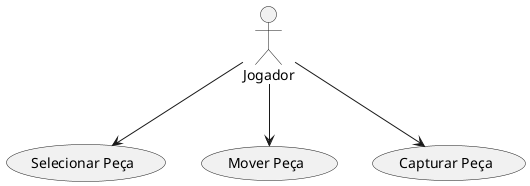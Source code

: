 @startuml CasoDeUso

actor Jogador

usecase "Selecionar Peça" as UC1
usecase "Mover Peça" as UC2
usecase "Capturar Peça" as UC3

Jogador --> UC1
Jogador --> UC2
Jogador --> UC3

@enduml
